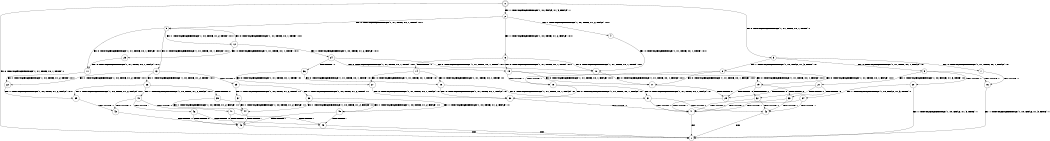 digraph BCG {
size = "7, 10.5";
center = TRUE;
node [shape = circle];
0 [peripheries = 2];
0 -> 1 [label = "EX !0 !ATOMIC_EXCH_BRANCH (1, +1, TRUE, +0, 1, TRUE) !::"];
0 -> 2 [label = "EX !1 !ATOMIC_EXCH_BRANCH (1, +0, FALSE, +1, 3, FALSE) !::"];
0 -> 3 [label = "EX !0 !ATOMIC_EXCH_BRANCH (1, +1, TRUE, +0, 1, TRUE) !::"];
2 -> 4 [label = "EX !1 !ATOMIC_EXCH_BRANCH (1, +0, TRUE, +1, 2, FALSE) !:0:1:"];
2 -> 5 [label = "EX !0 !ATOMIC_EXCH_BRANCH (1, +1, TRUE, +0, 1, TRUE) !:0:1:"];
2 -> 6 [label = "EX !1 !ATOMIC_EXCH_BRANCH (1, +0, TRUE, +1, 2, FALSE) !:0:1:"];
3 -> 7 [label = "EX !0 !ATOMIC_EXCH_BRANCH (1, +1, TRUE, +0, 1, FALSE) !:0:"];
3 -> 8 [label = "EX !1 !ATOMIC_EXCH_BRANCH (1, +0, FALSE, +1, 3, TRUE) !:0:"];
3 -> 9 [label = "EX !0 !ATOMIC_EXCH_BRANCH (1, +1, TRUE, +0, 1, FALSE) !:0:"];
4 -> 10 [label = "EX !0 !ATOMIC_EXCH_BRANCH (1, +1, TRUE, +0, 1, TRUE) !:0:1:"];
5 -> 11 [label = "EX !0 !ATOMIC_EXCH_BRANCH (1, +1, TRUE, +0, 1, FALSE) !:0:1:"];
5 -> 12 [label = "EX !1 !ATOMIC_EXCH_BRANCH (1, +0, TRUE, +1, 2, TRUE) !:0:1:"];
5 -> 13 [label = "EX !0 !ATOMIC_EXCH_BRANCH (1, +1, TRUE, +0, 1, FALSE) !:0:1:"];
6 -> 10 [label = "EX !0 !ATOMIC_EXCH_BRANCH (1, +1, TRUE, +0, 1, TRUE) !:0:1:"];
6 -> 14 [label = "TERMINATE !1"];
6 -> 15 [label = "EX !0 !ATOMIC_EXCH_BRANCH (1, +1, TRUE, +0, 1, TRUE) !:0:1:"];
7 -> 16 [label = "TERMINATE !0"];
8 -> 17 [label = "EX !0 !ATOMIC_EXCH_BRANCH (1, +1, TRUE, +0, 1, FALSE) !:0:1:"];
8 -> 18 [label = "TERMINATE !1"];
8 -> 19 [label = "EX !0 !ATOMIC_EXCH_BRANCH (1, +1, TRUE, +0, 1, FALSE) !:0:1:"];
9 -> 16 [label = "TERMINATE !0"];
9 -> 20 [label = "TERMINATE !0"];
9 -> 21 [label = "EX !1 !ATOMIC_EXCH_BRANCH (1, +0, FALSE, +1, 3, TRUE) !:0:"];
10 -> 17 [label = "EX !0 !ATOMIC_EXCH_BRANCH (1, +1, TRUE, +0, 1, FALSE) !:0:1:"];
11 -> 22 [label = "EX !1 !ATOMIC_EXCH_BRANCH (1, +0, TRUE, +1, 2, TRUE) !:0:1:"];
12 -> 23 [label = "EX !0 !ATOMIC_EXCH_BRANCH (1, +1, TRUE, +0, 1, TRUE) !:0:1:"];
12 -> 24 [label = "EX !1 !ATOMIC_EXCH_BRANCH (1, +0, TRUE, +1, 2, FALSE) !:0:1:"];
12 -> 5 [label = "EX !0 !ATOMIC_EXCH_BRANCH (1, +1, TRUE, +0, 1, TRUE) !:0:1:"];
13 -> 22 [label = "EX !1 !ATOMIC_EXCH_BRANCH (1, +0, TRUE, +1, 2, TRUE) !:0:1:"];
13 -> 25 [label = "TERMINATE !0"];
13 -> 26 [label = "EX !1 !ATOMIC_EXCH_BRANCH (1, +0, TRUE, +1, 2, TRUE) !:0:1:"];
14 -> 27 [label = "EX !0 !ATOMIC_EXCH_BRANCH (1, +1, TRUE, +0, 1, TRUE) !:0:"];
14 -> 28 [label = "EX !0 !ATOMIC_EXCH_BRANCH (1, +1, TRUE, +0, 1, TRUE) !:0:"];
15 -> 17 [label = "EX !0 !ATOMIC_EXCH_BRANCH (1, +1, TRUE, +0, 1, FALSE) !:0:1:"];
15 -> 18 [label = "TERMINATE !1"];
15 -> 19 [label = "EX !0 !ATOMIC_EXCH_BRANCH (1, +1, TRUE, +0, 1, FALSE) !:0:1:"];
16 -> 1 [label = "EX !1 !ATOMIC_EXCH_BRANCH (1, +0, FALSE, +1, 3, TRUE) !::"];
17 -> 29 [label = "TERMINATE !0"];
18 -> 30 [label = "EX !0 !ATOMIC_EXCH_BRANCH (1, +1, TRUE, +0, 1, FALSE) !:0:"];
18 -> 31 [label = "EX !0 !ATOMIC_EXCH_BRANCH (1, +1, TRUE, +0, 1, FALSE) !:0:"];
19 -> 29 [label = "TERMINATE !0"];
19 -> 32 [label = "TERMINATE !1"];
19 -> 33 [label = "TERMINATE !0"];
20 -> 1 [label = "EX !1 !ATOMIC_EXCH_BRANCH (1, +0, FALSE, +1, 3, TRUE) !::"];
20 -> 34 [label = "EX !1 !ATOMIC_EXCH_BRANCH (1, +0, FALSE, +1, 3, TRUE) !::"];
21 -> 29 [label = "TERMINATE !0"];
21 -> 32 [label = "TERMINATE !1"];
21 -> 33 [label = "TERMINATE !0"];
22 -> 35 [label = "EX !1 !ATOMIC_EXCH_BRANCH (1, +0, TRUE, +1, 2, FALSE) !:0:1:"];
23 -> 11 [label = "EX !0 !ATOMIC_EXCH_BRANCH (1, +1, TRUE, +0, 1, FALSE) !:0:1:"];
24 -> 10 [label = "EX !0 !ATOMIC_EXCH_BRANCH (1, +1, TRUE, +0, 1, TRUE) !:0:1:"];
24 -> 36 [label = "TERMINATE !1"];
24 -> 15 [label = "EX !0 !ATOMIC_EXCH_BRANCH (1, +1, TRUE, +0, 1, TRUE) !:0:1:"];
25 -> 37 [label = "EX !1 !ATOMIC_EXCH_BRANCH (1, +0, TRUE, +1, 2, TRUE) !:1:"];
25 -> 38 [label = "EX !1 !ATOMIC_EXCH_BRANCH (1, +0, TRUE, +1, 2, TRUE) !:1:"];
26 -> 35 [label = "EX !1 !ATOMIC_EXCH_BRANCH (1, +0, TRUE, +1, 2, FALSE) !:0:1:"];
26 -> 39 [label = "TERMINATE !0"];
26 -> 40 [label = "EX !1 !ATOMIC_EXCH_BRANCH (1, +0, TRUE, +1, 2, FALSE) !:0:1:"];
27 -> 30 [label = "EX !0 !ATOMIC_EXCH_BRANCH (1, +1, TRUE, +0, 1, FALSE) !:0:"];
28 -> 30 [label = "EX !0 !ATOMIC_EXCH_BRANCH (1, +1, TRUE, +0, 1, FALSE) !:0:"];
28 -> 31 [label = "EX !0 !ATOMIC_EXCH_BRANCH (1, +1, TRUE, +0, 1, FALSE) !:0:"];
29 -> 41 [label = "TERMINATE !1"];
30 -> 41 [label = "TERMINATE !0"];
31 -> 41 [label = "TERMINATE !0"];
31 -> 42 [label = "TERMINATE !0"];
32 -> 41 [label = "TERMINATE !0"];
32 -> 42 [label = "TERMINATE !0"];
33 -> 41 [label = "TERMINATE !1"];
33 -> 42 [label = "TERMINATE !1"];
34 -> 41 [label = "TERMINATE !1"];
34 -> 42 [label = "TERMINATE !1"];
35 -> 43 [label = "TERMINATE !0"];
36 -> 27 [label = "EX !0 !ATOMIC_EXCH_BRANCH (1, +1, TRUE, +0, 1, TRUE) !:0:"];
36 -> 28 [label = "EX !0 !ATOMIC_EXCH_BRANCH (1, +1, TRUE, +0, 1, TRUE) !:0:"];
37 -> 44 [label = "EX !1 !ATOMIC_EXCH_BRANCH (1, +0, TRUE, +1, 2, FALSE) !:1:"];
38 -> 44 [label = "EX !1 !ATOMIC_EXCH_BRANCH (1, +0, TRUE, +1, 2, FALSE) !:1:"];
38 -> 45 [label = "EX !1 !ATOMIC_EXCH_BRANCH (1, +0, TRUE, +1, 2, FALSE) !:1:"];
39 -> 44 [label = "EX !1 !ATOMIC_EXCH_BRANCH (1, +0, TRUE, +1, 2, FALSE) !:1:"];
39 -> 45 [label = "EX !1 !ATOMIC_EXCH_BRANCH (1, +0, TRUE, +1, 2, FALSE) !:1:"];
40 -> 43 [label = "TERMINATE !0"];
40 -> 46 [label = "TERMINATE !1"];
40 -> 47 [label = "TERMINATE !0"];
41 -> 1 [label = "exit"];
42 -> 1 [label = "exit"];
43 -> 48 [label = "TERMINATE !1"];
44 -> 48 [label = "TERMINATE !1"];
45 -> 48 [label = "TERMINATE !1"];
45 -> 49 [label = "TERMINATE !1"];
46 -> 48 [label = "TERMINATE !0"];
46 -> 49 [label = "TERMINATE !0"];
47 -> 48 [label = "TERMINATE !1"];
47 -> 49 [label = "TERMINATE !1"];
48 -> 1 [label = "exit"];
49 -> 1 [label = "exit"];
}

